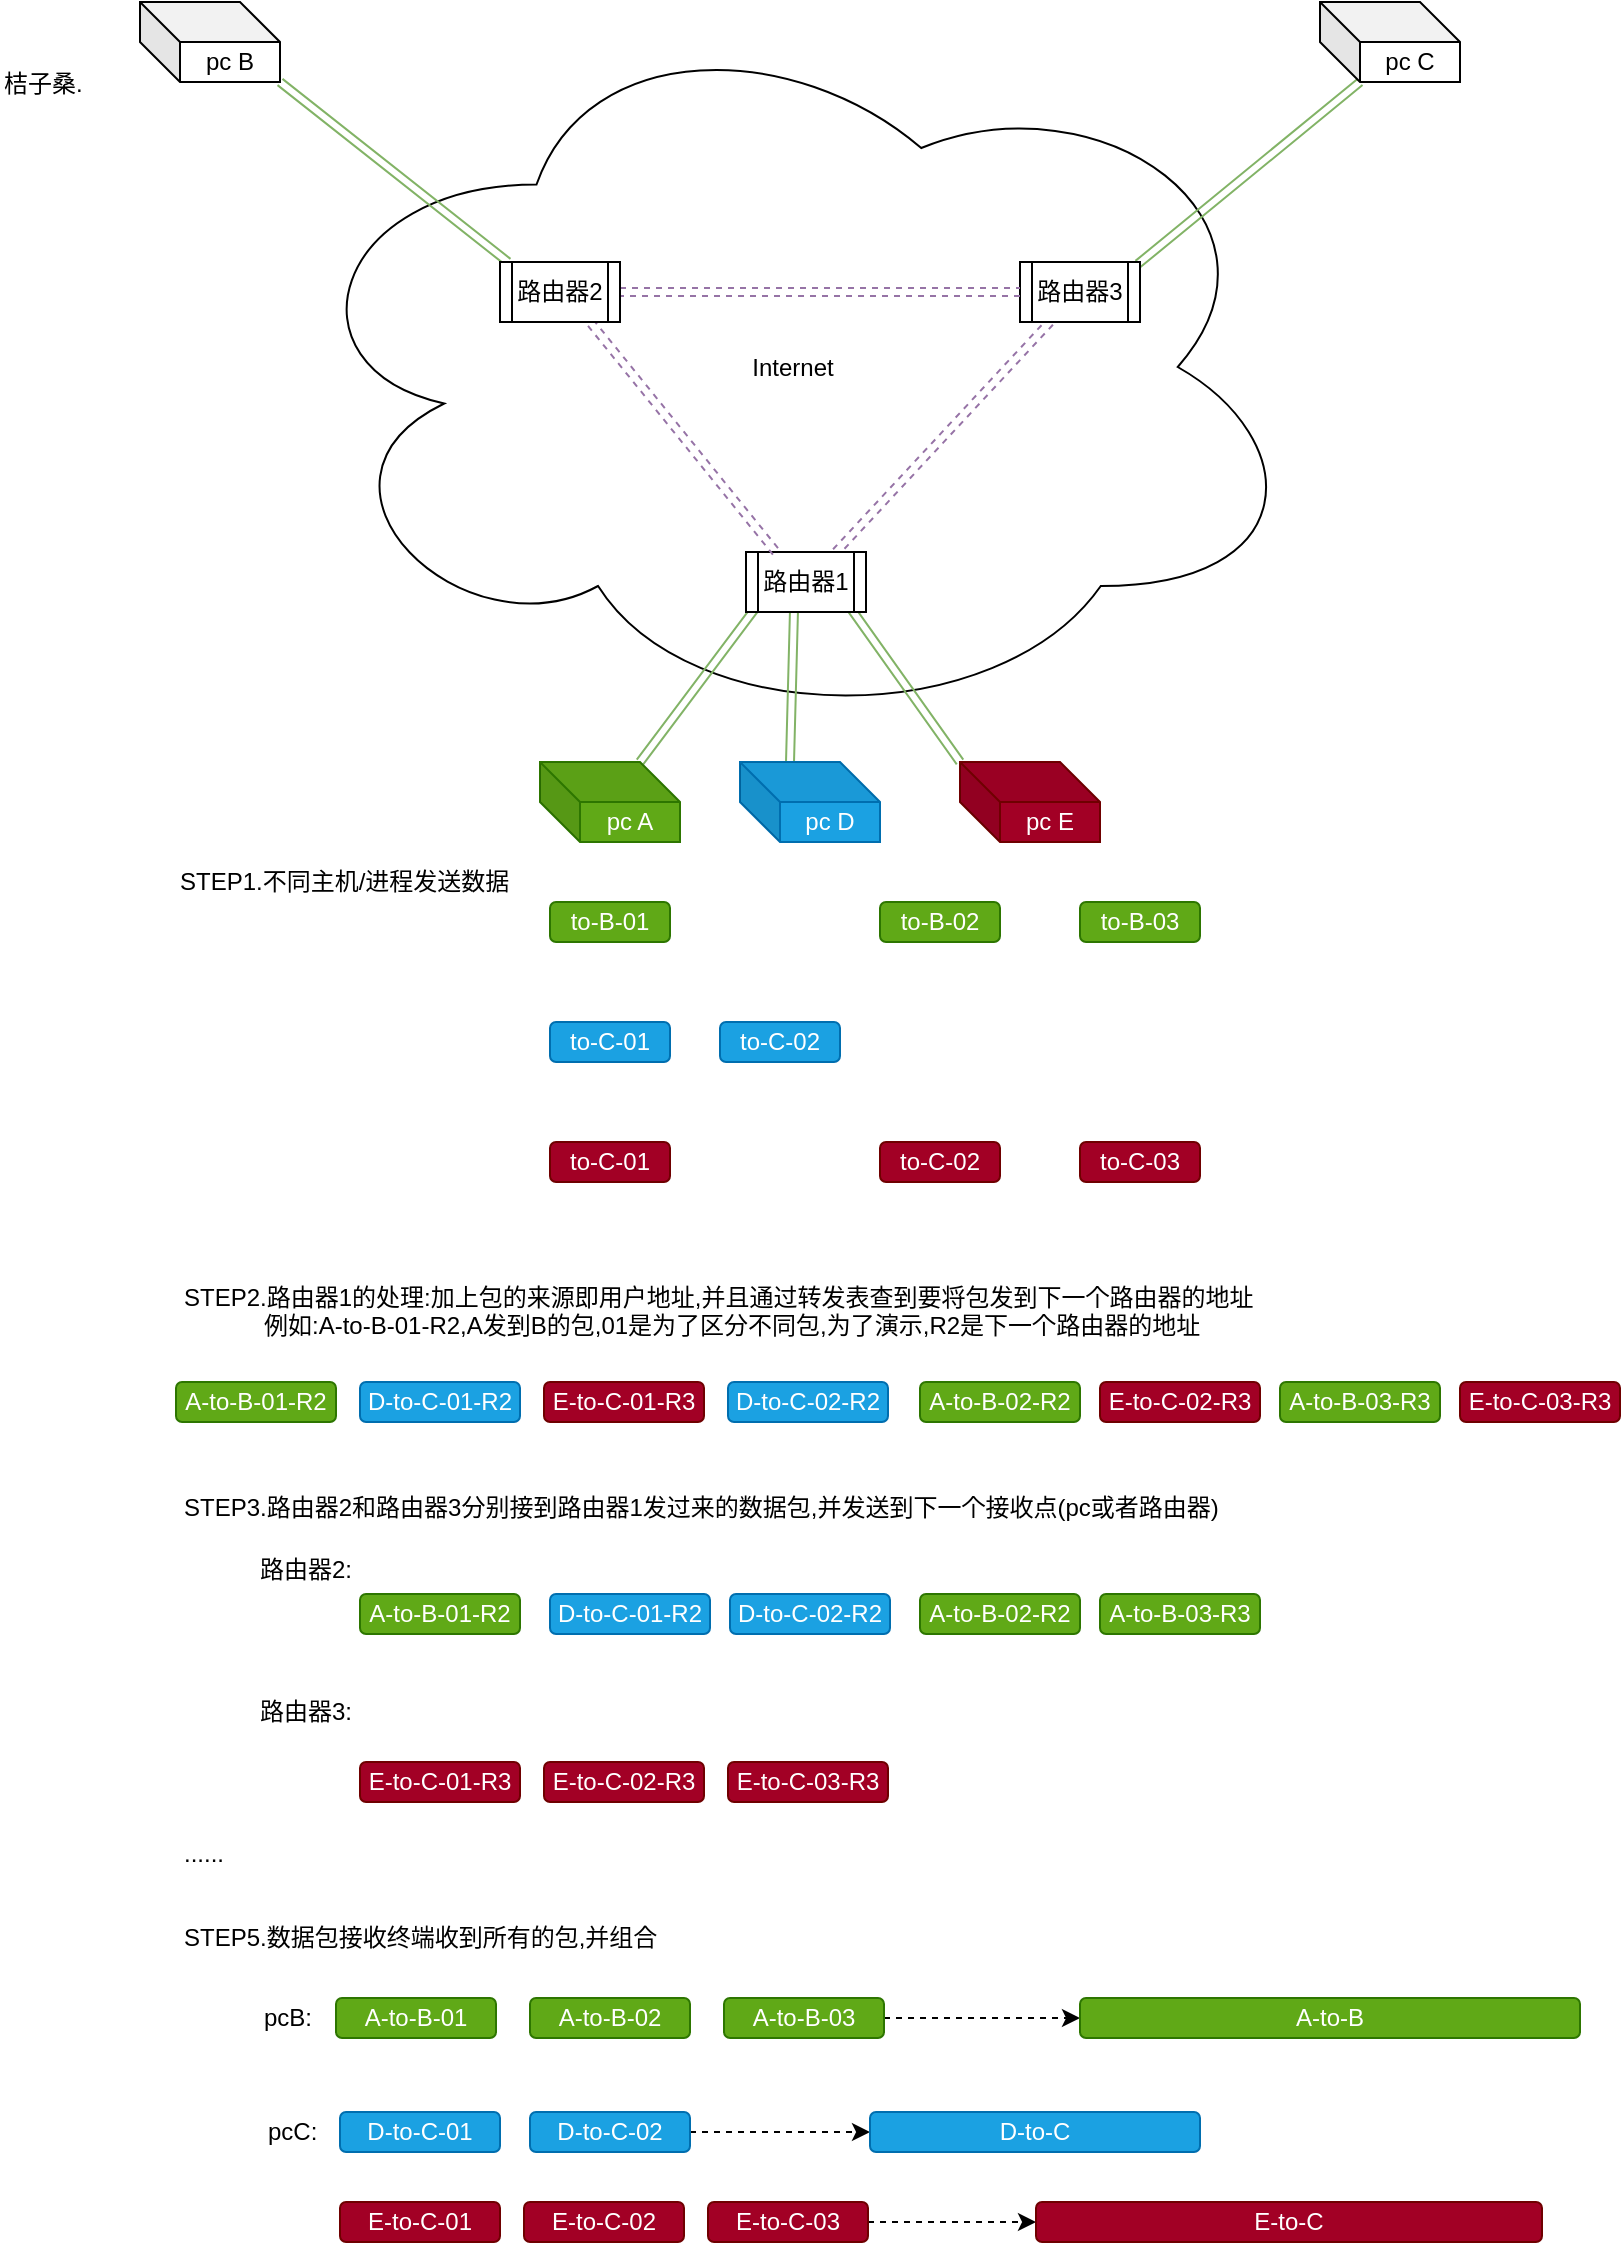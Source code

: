 <mxfile pages="1" version="11.2.8" type="github"><diagram id="VAoFq34DpyXcK0OJ_cZe" name="Page-1"><mxGraphModel dx="2504" dy="1147" grid="1" gridSize="10" guides="1" tooltips="1" connect="1" arrows="1" fold="1" page="1" pageScale="1" pageWidth="827" pageHeight="1169" math="0" shadow="0"><root><mxCell id="0"/><mxCell id="1" parent="0"/><mxCell id="WeW8P-nXfRGQHWiaUXtt-1" value="Internet" style="ellipse;shape=cloud;whiteSpace=wrap;html=1;" vertex="1" parent="1"><mxGeometry x="150" y="30" width="513" height="365" as="geometry"/></mxCell><mxCell id="WeW8P-nXfRGQHWiaUXtt-14" style="edgeStyle=none;shape=link;rounded=0;orthogonalLoop=1;jettySize=auto;html=1;exitX=0;exitY=0;exitDx=50;exitDy=0;exitPerimeter=0;entryX=0.117;entryY=0.833;entryDx=0;entryDy=0;entryPerimeter=0;fillColor=#d5e8d4;strokeColor=#82b366;" edge="1" parent="1" source="WeW8P-nXfRGQHWiaUXtt-2" target="WeW8P-nXfRGQHWiaUXtt-8"><mxGeometry relative="1" as="geometry"/></mxCell><mxCell id="WeW8P-nXfRGQHWiaUXtt-2" value="pc A" style="shape=cube;whiteSpace=wrap;html=1;boundedLbl=1;backgroundOutline=1;darkOpacity=0.05;darkOpacity2=0.1;fillColor=#60a917;strokeColor=#2D7600;fontColor=#ffffff;" vertex="1" parent="1"><mxGeometry x="280" y="410" width="70" height="40" as="geometry"/></mxCell><mxCell id="WeW8P-nXfRGQHWiaUXtt-16" style="edgeStyle=none;shape=link;rounded=0;orthogonalLoop=1;jettySize=auto;html=1;exitX=0;exitY=0;exitDx=25;exitDy=0;exitPerimeter=0;entryX=0.4;entryY=0.967;entryDx=0;entryDy=0;entryPerimeter=0;fillColor=#d5e8d4;strokeColor=#82b366;" edge="1" parent="1" source="WeW8P-nXfRGQHWiaUXtt-3" target="WeW8P-nXfRGQHWiaUXtt-8"><mxGeometry relative="1" as="geometry"/></mxCell><mxCell id="WeW8P-nXfRGQHWiaUXtt-3" value="pc D" style="shape=cube;whiteSpace=wrap;html=1;boundedLbl=1;backgroundOutline=1;darkOpacity=0.05;darkOpacity2=0.1;fillColor=#1ba1e2;strokeColor=#006EAF;fontColor=#ffffff;" vertex="1" parent="1"><mxGeometry x="380" y="410" width="70" height="40" as="geometry"/></mxCell><mxCell id="WeW8P-nXfRGQHWiaUXtt-12" style="rounded=0;orthogonalLoop=1;jettySize=auto;html=1;exitX=1;exitY=1;exitDx=0;exitDy=0;exitPerimeter=0;entryX=0.067;entryY=0;entryDx=0;entryDy=0;entryPerimeter=0;fillColor=#d5e8d4;strokeColor=#82b366;shape=link;" edge="1" parent="1" source="WeW8P-nXfRGQHWiaUXtt-4" target="WeW8P-nXfRGQHWiaUXtt-9"><mxGeometry relative="1" as="geometry"/></mxCell><mxCell id="WeW8P-nXfRGQHWiaUXtt-4" value="pc B" style="shape=cube;whiteSpace=wrap;html=1;boundedLbl=1;backgroundOutline=1;darkOpacity=0.05;darkOpacity2=0.1;" vertex="1" parent="1"><mxGeometry x="80" y="30" width="70" height="40" as="geometry"/></mxCell><mxCell id="WeW8P-nXfRGQHWiaUXtt-13" style="edgeStyle=none;shape=link;rounded=0;orthogonalLoop=1;jettySize=auto;html=1;exitX=0;exitY=0;exitDx=20;exitDy=40;exitPerimeter=0;entryX=0.983;entryY=0.033;entryDx=0;entryDy=0;entryPerimeter=0;fillColor=#d5e8d4;strokeColor=#82b366;" edge="1" parent="1" source="WeW8P-nXfRGQHWiaUXtt-5" target="WeW8P-nXfRGQHWiaUXtt-7"><mxGeometry relative="1" as="geometry"/></mxCell><mxCell id="WeW8P-nXfRGQHWiaUXtt-5" value="pc C" style="shape=cube;whiteSpace=wrap;html=1;boundedLbl=1;backgroundOutline=1;darkOpacity=0.05;darkOpacity2=0.1;" vertex="1" parent="1"><mxGeometry x="670" y="30" width="70" height="40" as="geometry"/></mxCell><mxCell id="WeW8P-nXfRGQHWiaUXtt-15" style="edgeStyle=none;shape=link;rounded=0;orthogonalLoop=1;jettySize=auto;html=1;exitX=0;exitY=0;exitDx=0;exitDy=0;exitPerimeter=0;entryX=0.883;entryY=0.967;entryDx=0;entryDy=0;entryPerimeter=0;fillColor=#d5e8d4;strokeColor=#82b366;" edge="1" parent="1" source="WeW8P-nXfRGQHWiaUXtt-6" target="WeW8P-nXfRGQHWiaUXtt-8"><mxGeometry relative="1" as="geometry"/></mxCell><mxCell id="WeW8P-nXfRGQHWiaUXtt-6" value="pc E" style="shape=cube;whiteSpace=wrap;html=1;boundedLbl=1;backgroundOutline=1;darkOpacity=0.05;darkOpacity2=0.1;fillColor=#a20025;strokeColor=#6F0000;fontColor=#ffffff;" vertex="1" parent="1"><mxGeometry x="490" y="410" width="70" height="40" as="geometry"/></mxCell><mxCell id="WeW8P-nXfRGQHWiaUXtt-19" style="edgeStyle=none;shape=link;rounded=0;orthogonalLoop=1;jettySize=auto;html=1;exitX=0.25;exitY=1;exitDx=0;exitDy=0;entryX=0.75;entryY=0;entryDx=0;entryDy=0;dashed=1;fillColor=#e1d5e7;strokeColor=#9673a6;" edge="1" parent="1" source="WeW8P-nXfRGQHWiaUXtt-7" target="WeW8P-nXfRGQHWiaUXtt-8"><mxGeometry relative="1" as="geometry"/></mxCell><mxCell id="WeW8P-nXfRGQHWiaUXtt-7" value="路由器3" style="shape=process;whiteSpace=wrap;html=1;backgroundOutline=1;" vertex="1" parent="1"><mxGeometry x="520" y="160" width="60" height="30" as="geometry"/></mxCell><mxCell id="WeW8P-nXfRGQHWiaUXtt-8" value="路由器1" style="shape=process;whiteSpace=wrap;html=1;backgroundOutline=1;" vertex="1" parent="1"><mxGeometry x="383" y="305" width="60" height="30" as="geometry"/></mxCell><mxCell id="WeW8P-nXfRGQHWiaUXtt-17" style="rounded=0;orthogonalLoop=1;jettySize=auto;html=1;exitX=0.75;exitY=1;exitDx=0;exitDy=0;entryX=0.25;entryY=0;entryDx=0;entryDy=0;dashed=1;fillColor=#e1d5e7;strokeColor=#9673a6;shape=link;" edge="1" parent="1" source="WeW8P-nXfRGQHWiaUXtt-9" target="WeW8P-nXfRGQHWiaUXtt-8"><mxGeometry relative="1" as="geometry"/></mxCell><mxCell id="WeW8P-nXfRGQHWiaUXtt-18" style="edgeStyle=none;shape=link;rounded=0;orthogonalLoop=1;jettySize=auto;html=1;exitX=1;exitY=0.5;exitDx=0;exitDy=0;entryX=0;entryY=0.5;entryDx=0;entryDy=0;dashed=1;fillColor=#e1d5e7;strokeColor=#9673a6;" edge="1" parent="1" source="WeW8P-nXfRGQHWiaUXtt-9" target="WeW8P-nXfRGQHWiaUXtt-7"><mxGeometry relative="1" as="geometry"/></mxCell><mxCell id="WeW8P-nXfRGQHWiaUXtt-9" value="路由器2" style="shape=process;whiteSpace=wrap;html=1;backgroundOutline=1;" vertex="1" parent="1"><mxGeometry x="260" y="160" width="60" height="30" as="geometry"/></mxCell><mxCell id="WeW8P-nXfRGQHWiaUXtt-21" value="to-B-01" style="rounded=1;whiteSpace=wrap;html=1;fillColor=#60a917;strokeColor=#2D7600;fontColor=#ffffff;" vertex="1" parent="1"><mxGeometry x="285" y="480" width="60" height="20" as="geometry"/></mxCell><mxCell id="WeW8P-nXfRGQHWiaUXtt-23" value="to-B-02" style="rounded=1;whiteSpace=wrap;html=1;fillColor=#60a917;strokeColor=#2D7600;fontColor=#ffffff;" vertex="1" parent="1"><mxGeometry x="450" y="480" width="60" height="20" as="geometry"/></mxCell><mxCell id="WeW8P-nXfRGQHWiaUXtt-24" value="to-B-03" style="rounded=1;whiteSpace=wrap;html=1;fillColor=#60a917;strokeColor=#2D7600;fontColor=#ffffff;" vertex="1" parent="1"><mxGeometry x="550" y="480" width="60" height="20" as="geometry"/></mxCell><mxCell id="WeW8P-nXfRGQHWiaUXtt-25" value="to-C-01" style="rounded=1;whiteSpace=wrap;html=1;fillColor=#1ba1e2;strokeColor=#006EAF;fontColor=#ffffff;" vertex="1" parent="1"><mxGeometry x="285" y="540" width="60" height="20" as="geometry"/></mxCell><mxCell id="WeW8P-nXfRGQHWiaUXtt-26" value="to-C-02" style="rounded=1;whiteSpace=wrap;html=1;fillColor=#1ba1e2;strokeColor=#006EAF;fontColor=#ffffff;" vertex="1" parent="1"><mxGeometry x="370" y="540" width="60" height="20" as="geometry"/></mxCell><mxCell id="WeW8P-nXfRGQHWiaUXtt-27" value="to-C-02" style="rounded=1;whiteSpace=wrap;html=1;fillColor=#a20025;strokeColor=#6F0000;fontColor=#ffffff;" vertex="1" parent="1"><mxGeometry x="450" y="600" width="60" height="20" as="geometry"/></mxCell><mxCell id="WeW8P-nXfRGQHWiaUXtt-28" value="to-C-01" style="rounded=1;whiteSpace=wrap;html=1;fillColor=#a20025;strokeColor=#6F0000;fontColor=#ffffff;" vertex="1" parent="1"><mxGeometry x="285" y="600" width="60" height="20" as="geometry"/></mxCell><mxCell id="WeW8P-nXfRGQHWiaUXtt-29" value="to-C-03" style="rounded=1;whiteSpace=wrap;html=1;fillColor=#a20025;strokeColor=#6F0000;fontColor=#ffffff;" vertex="1" parent="1"><mxGeometry x="550" y="600" width="60" height="20" as="geometry"/></mxCell><mxCell id="WeW8P-nXfRGQHWiaUXtt-30" value="STEP1.不同主机/进程发送数据" style="text;html=1;resizable=0;points=[];autosize=1;align=left;verticalAlign=top;spacingTop=-4;" vertex="1" parent="1"><mxGeometry x="98" y="460" width="180" height="20" as="geometry"/></mxCell><mxCell id="WeW8P-nXfRGQHWiaUXtt-31" value="STEP2.路由器1的处理:加上包的来源即用户地址,并且通过转发表查到要将包发到下一个路由器的地址&lt;br&gt;&amp;nbsp; &amp;nbsp; &amp;nbsp; &amp;nbsp; &amp;nbsp; &amp;nbsp; 例如:A-to-B-01-R2,A发到B的包,01是为了区分不同包,为了演示,R2是下一个路由器的地址" style="text;html=1;resizable=0;points=[];autosize=1;align=left;verticalAlign=top;spacingTop=-4;" vertex="1" parent="1"><mxGeometry x="100" y="668" width="550" height="30" as="geometry"/></mxCell><mxCell id="WeW8P-nXfRGQHWiaUXtt-33" value="A-to-B-01-R2" style="rounded=1;whiteSpace=wrap;html=1;fillColor=#60a917;strokeColor=#2D7600;fontColor=#ffffff;" vertex="1" parent="1"><mxGeometry x="98" y="720" width="80" height="20" as="geometry"/></mxCell><mxCell id="WeW8P-nXfRGQHWiaUXtt-34" value="D-to-C-01-R2" style="rounded=1;whiteSpace=wrap;html=1;fillColor=#1ba1e2;strokeColor=#006EAF;fontColor=#ffffff;" vertex="1" parent="1"><mxGeometry x="190" y="720" width="80" height="20" as="geometry"/></mxCell><mxCell id="WeW8P-nXfRGQHWiaUXtt-35" value="E-to-C-01-R3" style="rounded=1;whiteSpace=wrap;html=1;fillColor=#a20025;strokeColor=#6F0000;fontColor=#ffffff;" vertex="1" parent="1"><mxGeometry x="282" y="720" width="80" height="20" as="geometry"/></mxCell><mxCell id="WeW8P-nXfRGQHWiaUXtt-37" value="D-to-C-02-R2" style="rounded=1;whiteSpace=wrap;html=1;fillColor=#1ba1e2;strokeColor=#006EAF;fontColor=#ffffff;" vertex="1" parent="1"><mxGeometry x="374" y="720" width="80" height="20" as="geometry"/></mxCell><mxCell id="WeW8P-nXfRGQHWiaUXtt-38" value="A-to-B-02-R2" style="rounded=1;whiteSpace=wrap;html=1;fillColor=#60a917;strokeColor=#2D7600;fontColor=#ffffff;" vertex="1" parent="1"><mxGeometry x="470" y="720" width="80" height="20" as="geometry"/></mxCell><mxCell id="WeW8P-nXfRGQHWiaUXtt-39" value="E-to-C-02-R3" style="rounded=1;whiteSpace=wrap;html=1;fillColor=#a20025;strokeColor=#6F0000;fontColor=#ffffff;" vertex="1" parent="1"><mxGeometry x="560" y="720" width="80" height="20" as="geometry"/></mxCell><mxCell id="WeW8P-nXfRGQHWiaUXtt-40" value="A-to-B-03-R3" style="rounded=1;whiteSpace=wrap;html=1;fillColor=#60a917;strokeColor=#2D7600;fontColor=#ffffff;" vertex="1" parent="1"><mxGeometry x="650" y="720" width="80" height="20" as="geometry"/></mxCell><mxCell id="WeW8P-nXfRGQHWiaUXtt-42" value="E-to-C-03-R3" style="rounded=1;whiteSpace=wrap;html=1;fillColor=#a20025;strokeColor=#6F0000;fontColor=#ffffff;" vertex="1" parent="1"><mxGeometry x="740" y="720" width="80" height="20" as="geometry"/></mxCell><mxCell id="WeW8P-nXfRGQHWiaUXtt-43" value="STEP3.路由器2和路由器3分别接到路由器1发过来的数据包,并发送到下一个接收点(pc或者路由器)" style="text;html=1;resizable=0;points=[];autosize=1;align=left;verticalAlign=top;spacingTop=-4;" vertex="1" parent="1"><mxGeometry x="100" y="773" width="530" height="20" as="geometry"/></mxCell><mxCell id="WeW8P-nXfRGQHWiaUXtt-44" value="路由器2:" style="text;html=1;resizable=0;points=[];autosize=1;align=left;verticalAlign=top;spacingTop=-4;" vertex="1" parent="1"><mxGeometry x="138" y="804" width="60" height="20" as="geometry"/></mxCell><mxCell id="WeW8P-nXfRGQHWiaUXtt-45" value="A-to-B-01-R2" style="rounded=1;whiteSpace=wrap;html=1;fillColor=#60a917;strokeColor=#2D7600;fontColor=#ffffff;" vertex="1" parent="1"><mxGeometry x="190" y="826" width="80" height="20" as="geometry"/></mxCell><mxCell id="WeW8P-nXfRGQHWiaUXtt-46" value="D-to-C-01-R2" style="rounded=1;whiteSpace=wrap;html=1;fillColor=#1ba1e2;strokeColor=#006EAF;fontColor=#ffffff;" vertex="1" parent="1"><mxGeometry x="285" y="826" width="80" height="20" as="geometry"/></mxCell><mxCell id="WeW8P-nXfRGQHWiaUXtt-47" value="路由器3:" style="text;html=1;resizable=0;points=[];autosize=1;align=left;verticalAlign=top;spacingTop=-4;" vertex="1" parent="1"><mxGeometry x="138" y="875" width="60" height="20" as="geometry"/></mxCell><mxCell id="WeW8P-nXfRGQHWiaUXtt-48" value="E-to-C-01-R3" style="rounded=1;whiteSpace=wrap;html=1;fillColor=#a20025;strokeColor=#6F0000;fontColor=#ffffff;" vertex="1" parent="1"><mxGeometry x="190" y="910" width="80" height="20" as="geometry"/></mxCell><mxCell id="WeW8P-nXfRGQHWiaUXtt-49" value="D-to-C-02-R2" style="rounded=1;whiteSpace=wrap;html=1;fillColor=#1ba1e2;strokeColor=#006EAF;fontColor=#ffffff;" vertex="1" parent="1"><mxGeometry x="375" y="826" width="80" height="20" as="geometry"/></mxCell><mxCell id="WeW8P-nXfRGQHWiaUXtt-50" value="A-to-B-02-R2" style="rounded=1;whiteSpace=wrap;html=1;fillColor=#60a917;strokeColor=#2D7600;fontColor=#ffffff;" vertex="1" parent="1"><mxGeometry x="470" y="826" width="80" height="20" as="geometry"/></mxCell><mxCell id="WeW8P-nXfRGQHWiaUXtt-51" value="E-to-C-02-R3" style="rounded=1;whiteSpace=wrap;html=1;fillColor=#a20025;strokeColor=#6F0000;fontColor=#ffffff;" vertex="1" parent="1"><mxGeometry x="282" y="910" width="80" height="20" as="geometry"/></mxCell><mxCell id="WeW8P-nXfRGQHWiaUXtt-53" value="E-to-C-03-R3" style="rounded=1;whiteSpace=wrap;html=1;fillColor=#a20025;strokeColor=#6F0000;fontColor=#ffffff;" vertex="1" parent="1"><mxGeometry x="374" y="910" width="80" height="20" as="geometry"/></mxCell><mxCell id="WeW8P-nXfRGQHWiaUXtt-54" value="A-to-B-03-R3" style="rounded=1;whiteSpace=wrap;html=1;fillColor=#60a917;strokeColor=#2D7600;fontColor=#ffffff;" vertex="1" parent="1"><mxGeometry x="560" y="826" width="80" height="20" as="geometry"/></mxCell><mxCell id="WeW8P-nXfRGQHWiaUXtt-55" value="......" style="text;html=1;resizable=0;points=[];autosize=1;align=left;verticalAlign=top;spacingTop=-4;" vertex="1" parent="1"><mxGeometry x="100" y="946" width="40" height="20" as="geometry"/></mxCell><mxCell id="WeW8P-nXfRGQHWiaUXtt-56" value="STEP5.数据包接收终端收到所有的包,并组合" style="text;html=1;resizable=0;points=[];autosize=1;align=left;verticalAlign=top;spacingTop=-4;" vertex="1" parent="1"><mxGeometry x="100" y="988" width="250" height="20" as="geometry"/></mxCell><mxCell id="WeW8P-nXfRGQHWiaUXtt-57" value="pcB:" style="text;html=1;resizable=0;points=[];autosize=1;align=left;verticalAlign=top;spacingTop=-4;" vertex="1" parent="1"><mxGeometry x="140" y="1028" width="40" height="20" as="geometry"/></mxCell><mxCell id="WeW8P-nXfRGQHWiaUXtt-58" value="pcC:" style="text;html=1;resizable=0;points=[];autosize=1;align=left;verticalAlign=top;spacingTop=-4;" vertex="1" parent="1"><mxGeometry x="142" y="1085" width="40" height="20" as="geometry"/></mxCell><mxCell id="WeW8P-nXfRGQHWiaUXtt-59" value="A-to-B-01" style="rounded=1;whiteSpace=wrap;html=1;fillColor=#60a917;strokeColor=#2D7600;fontColor=#ffffff;" vertex="1" parent="1"><mxGeometry x="178" y="1028" width="80" height="20" as="geometry"/></mxCell><mxCell id="WeW8P-nXfRGQHWiaUXtt-60" value="A-to-B-02" style="rounded=1;whiteSpace=wrap;html=1;fillColor=#60a917;strokeColor=#2D7600;fontColor=#ffffff;" vertex="1" parent="1"><mxGeometry x="275" y="1028" width="80" height="20" as="geometry"/></mxCell><mxCell id="WeW8P-nXfRGQHWiaUXtt-71" style="edgeStyle=none;rounded=0;orthogonalLoop=1;jettySize=auto;html=1;entryX=0;entryY=0.5;entryDx=0;entryDy=0;dashed=1;" edge="1" parent="1" source="WeW8P-nXfRGQHWiaUXtt-61" target="WeW8P-nXfRGQHWiaUXtt-68"><mxGeometry relative="1" as="geometry"/></mxCell><mxCell id="WeW8P-nXfRGQHWiaUXtt-61" value="A-to-B-03" style="rounded=1;whiteSpace=wrap;html=1;fillColor=#60a917;strokeColor=#2D7600;fontColor=#ffffff;" vertex="1" parent="1"><mxGeometry x="372" y="1028" width="80" height="20" as="geometry"/></mxCell><mxCell id="WeW8P-nXfRGQHWiaUXtt-62" value="D-to-C-01" style="rounded=1;whiteSpace=wrap;html=1;fillColor=#1ba1e2;strokeColor=#006EAF;fontColor=#ffffff;" vertex="1" parent="1"><mxGeometry x="180" y="1085" width="80" height="20" as="geometry"/></mxCell><mxCell id="WeW8P-nXfRGQHWiaUXtt-72" style="edgeStyle=none;rounded=0;orthogonalLoop=1;jettySize=auto;html=1;entryX=0;entryY=0.5;entryDx=0;entryDy=0;dashed=1;" edge="1" parent="1" source="WeW8P-nXfRGQHWiaUXtt-63" target="WeW8P-nXfRGQHWiaUXtt-69"><mxGeometry relative="1" as="geometry"/></mxCell><mxCell id="WeW8P-nXfRGQHWiaUXtt-63" value="D-to-C-02" style="rounded=1;whiteSpace=wrap;html=1;fillColor=#1ba1e2;strokeColor=#006EAF;fontColor=#ffffff;" vertex="1" parent="1"><mxGeometry x="275" y="1085" width="80" height="20" as="geometry"/></mxCell><mxCell id="WeW8P-nXfRGQHWiaUXtt-64" value="E-to-C-01" style="rounded=1;whiteSpace=wrap;html=1;fillColor=#a20025;strokeColor=#6F0000;fontColor=#ffffff;" vertex="1" parent="1"><mxGeometry x="180" y="1130" width="80" height="20" as="geometry"/></mxCell><mxCell id="WeW8P-nXfRGQHWiaUXtt-65" value="E-to-C-02" style="rounded=1;whiteSpace=wrap;html=1;fillColor=#a20025;strokeColor=#6F0000;fontColor=#ffffff;" vertex="1" parent="1"><mxGeometry x="272" y="1130" width="80" height="20" as="geometry"/></mxCell><mxCell id="WeW8P-nXfRGQHWiaUXtt-73" style="edgeStyle=none;rounded=0;orthogonalLoop=1;jettySize=auto;html=1;entryX=0;entryY=0.5;entryDx=0;entryDy=0;dashed=1;" edge="1" parent="1" source="WeW8P-nXfRGQHWiaUXtt-66" target="WeW8P-nXfRGQHWiaUXtt-70"><mxGeometry relative="1" as="geometry"/></mxCell><mxCell id="WeW8P-nXfRGQHWiaUXtt-66" value="E-to-C-03" style="rounded=1;whiteSpace=wrap;html=1;fillColor=#a20025;strokeColor=#6F0000;fontColor=#ffffff;" vertex="1" parent="1"><mxGeometry x="364" y="1130" width="80" height="20" as="geometry"/></mxCell><mxCell id="WeW8P-nXfRGQHWiaUXtt-68" value="A-to-B" style="rounded=1;whiteSpace=wrap;html=1;fillColor=#60a917;strokeColor=#2D7600;fontColor=#ffffff;" vertex="1" parent="1"><mxGeometry x="550" y="1028" width="250" height="20" as="geometry"/></mxCell><mxCell id="WeW8P-nXfRGQHWiaUXtt-69" value="D-to-C" style="rounded=1;whiteSpace=wrap;html=1;fillColor=#1ba1e2;strokeColor=#006EAF;fontColor=#ffffff;" vertex="1" parent="1"><mxGeometry x="445" y="1085" width="165" height="20" as="geometry"/></mxCell><mxCell id="WeW8P-nXfRGQHWiaUXtt-70" value="E-to-C" style="rounded=1;whiteSpace=wrap;html=1;fillColor=#a20025;strokeColor=#6F0000;fontColor=#ffffff;" vertex="1" parent="1"><mxGeometry x="528" y="1130" width="253" height="20" as="geometry"/></mxCell><mxCell id="WeW8P-nXfRGQHWiaUXtt-74" value="桔子桑." style="text;html=1;resizable=0;points=[];autosize=1;align=left;verticalAlign=top;spacingTop=-4;" vertex="1" parent="1"><mxGeometry x="10" y="61" width="50" height="20" as="geometry"/></mxCell></root></mxGraphModel></diagram></mxfile>